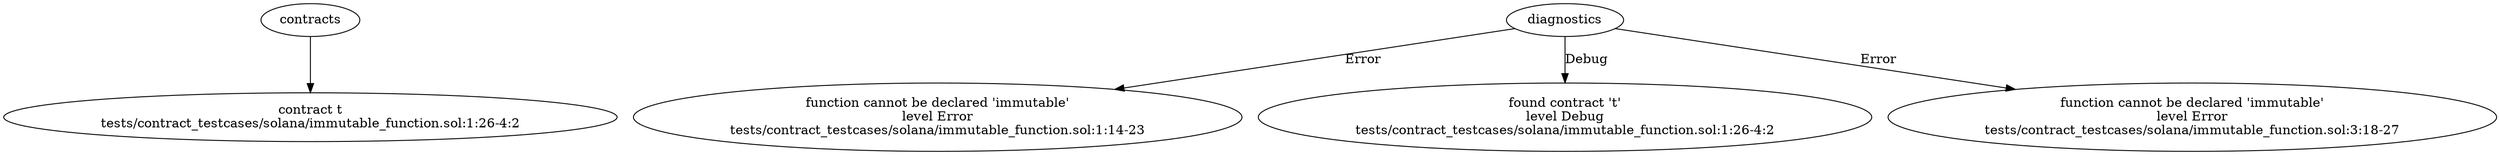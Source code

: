 strict digraph "tests/contract_testcases/solana/immutable_function.sol" {
	contract [label="contract t\ntests/contract_testcases/solana/immutable_function.sol:1:26-4:2"]
	diagnostic [label="function cannot be declared 'immutable'\nlevel Error\ntests/contract_testcases/solana/immutable_function.sol:1:14-23"]
	diagnostic_6 [label="found contract 't'\nlevel Debug\ntests/contract_testcases/solana/immutable_function.sol:1:26-4:2"]
	diagnostic_7 [label="function cannot be declared 'immutable'\nlevel Error\ntests/contract_testcases/solana/immutable_function.sol:3:18-27"]
	contracts -> contract
	diagnostics -> diagnostic [label="Error"]
	diagnostics -> diagnostic_6 [label="Debug"]
	diagnostics -> diagnostic_7 [label="Error"]
}
